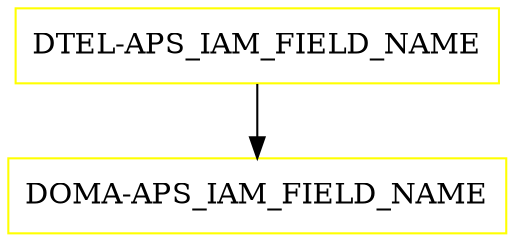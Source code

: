 digraph G {
  "DTEL-APS_IAM_FIELD_NAME" [shape=box,color=yellow];
  "DOMA-APS_IAM_FIELD_NAME" [shape=box,color=yellow,URL="./DOMA_APS_IAM_FIELD_NAME.html"];
  "DTEL-APS_IAM_FIELD_NAME" -> "DOMA-APS_IAM_FIELD_NAME";
}
